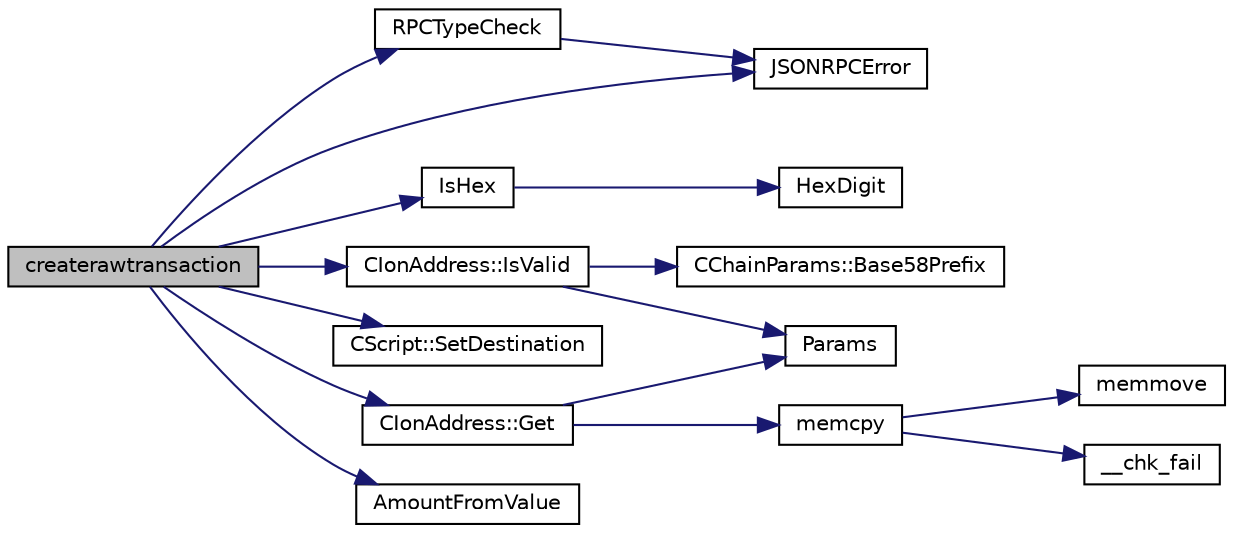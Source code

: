 digraph "createrawtransaction"
{
  edge [fontname="Helvetica",fontsize="10",labelfontname="Helvetica",labelfontsize="10"];
  node [fontname="Helvetica",fontsize="10",shape=record];
  rankdir="LR";
  Node0 [label="createrawtransaction",height=0.2,width=0.4,color="black", fillcolor="grey75", style="filled", fontcolor="black"];
  Node0 -> Node1 [color="midnightblue",fontsize="10",style="solid",fontname="Helvetica"];
  Node1 [label="RPCTypeCheck",height=0.2,width=0.4,color="black", fillcolor="white", style="filled",URL="$rpcserver_8cpp.html#a6f9782b3c0efdb472b355c60bd90f2b6"];
  Node1 -> Node2 [color="midnightblue",fontsize="10",style="solid",fontname="Helvetica"];
  Node2 [label="JSONRPCError",height=0.2,width=0.4,color="black", fillcolor="white", style="filled",URL="$rpcprotocol_8cpp.html#a17b1bb111ab339efc951929834766039"];
  Node0 -> Node2 [color="midnightblue",fontsize="10",style="solid",fontname="Helvetica"];
  Node0 -> Node3 [color="midnightblue",fontsize="10",style="solid",fontname="Helvetica"];
  Node3 [label="IsHex",height=0.2,width=0.4,color="black", fillcolor="white", style="filled",URL="$util_8cpp.html#aa4e3553d2b2fe693c106f4296685f75c"];
  Node3 -> Node4 [color="midnightblue",fontsize="10",style="solid",fontname="Helvetica"];
  Node4 [label="HexDigit",height=0.2,width=0.4,color="black", fillcolor="white", style="filled",URL="$util_8cpp.html#aa59e8a8c5a39cb5041f93bb95dd02119"];
  Node0 -> Node5 [color="midnightblue",fontsize="10",style="solid",fontname="Helvetica"];
  Node5 [label="CIonAddress::IsValid",height=0.2,width=0.4,color="black", fillcolor="white", style="filled",URL="$class_c_ion_address.html#a93cb71370b938e7fad4a74c4b5775da6"];
  Node5 -> Node6 [color="midnightblue",fontsize="10",style="solid",fontname="Helvetica"];
  Node6 [label="Params",height=0.2,width=0.4,color="black", fillcolor="white", style="filled",URL="$chainparams_8cpp.html#ace5c5b706d71a324a417dd2db394fd4a",tooltip="Return the currently selected parameters. "];
  Node5 -> Node7 [color="midnightblue",fontsize="10",style="solid",fontname="Helvetica"];
  Node7 [label="CChainParams::Base58Prefix",height=0.2,width=0.4,color="black", fillcolor="white", style="filled",URL="$class_c_chain_params.html#a103c58eca4a26a71201882b3ed6c4cb4"];
  Node0 -> Node8 [color="midnightblue",fontsize="10",style="solid",fontname="Helvetica"];
  Node8 [label="CScript::SetDestination",height=0.2,width=0.4,color="black", fillcolor="white", style="filled",URL="$class_c_script.html#ad1b5a9077241aa06116040c4f1b7c31e"];
  Node0 -> Node9 [color="midnightblue",fontsize="10",style="solid",fontname="Helvetica"];
  Node9 [label="CIonAddress::Get",height=0.2,width=0.4,color="black", fillcolor="white", style="filled",URL="$class_c_ion_address.html#aa70f9899f0a3cf37e4a87483db5cf99d"];
  Node9 -> Node10 [color="midnightblue",fontsize="10",style="solid",fontname="Helvetica"];
  Node10 [label="memcpy",height=0.2,width=0.4,color="black", fillcolor="white", style="filled",URL="$glibc__compat_8cpp.html#a0f46826ab0466591e136db24394923cf"];
  Node10 -> Node11 [color="midnightblue",fontsize="10",style="solid",fontname="Helvetica"];
  Node11 [label="memmove",height=0.2,width=0.4,color="black", fillcolor="white", style="filled",URL="$glibc__compat_8cpp.html#a9778d49e9029dd75bc53ecbbf9f5e9a1"];
  Node10 -> Node12 [color="midnightblue",fontsize="10",style="solid",fontname="Helvetica"];
  Node12 [label="__chk_fail",height=0.2,width=0.4,color="black", fillcolor="white", style="filled",URL="$glibc__compat_8cpp.html#a424ac71631da5ada2976630ff67051d1"];
  Node9 -> Node6 [color="midnightblue",fontsize="10",style="solid",fontname="Helvetica"];
  Node0 -> Node13 [color="midnightblue",fontsize="10",style="solid",fontname="Helvetica"];
  Node13 [label="AmountFromValue",height=0.2,width=0.4,color="black", fillcolor="white", style="filled",URL="$rpcserver_8cpp.html#a24a3c6bbc75f2c852a8e7a00df4b2970"];
}
